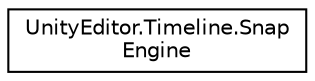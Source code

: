 digraph "Graphical Class Hierarchy"
{
 // LATEX_PDF_SIZE
  edge [fontname="Helvetica",fontsize="10",labelfontname="Helvetica",labelfontsize="10"];
  node [fontname="Helvetica",fontsize="10",shape=record];
  rankdir="LR";
  Node0 [label="UnityEditor.Timeline.Snap\lEngine",height=0.2,width=0.4,color="black", fillcolor="white", style="filled",URL="$class_unity_editor_1_1_timeline_1_1_snap_engine.html",tooltip=" "];
}
